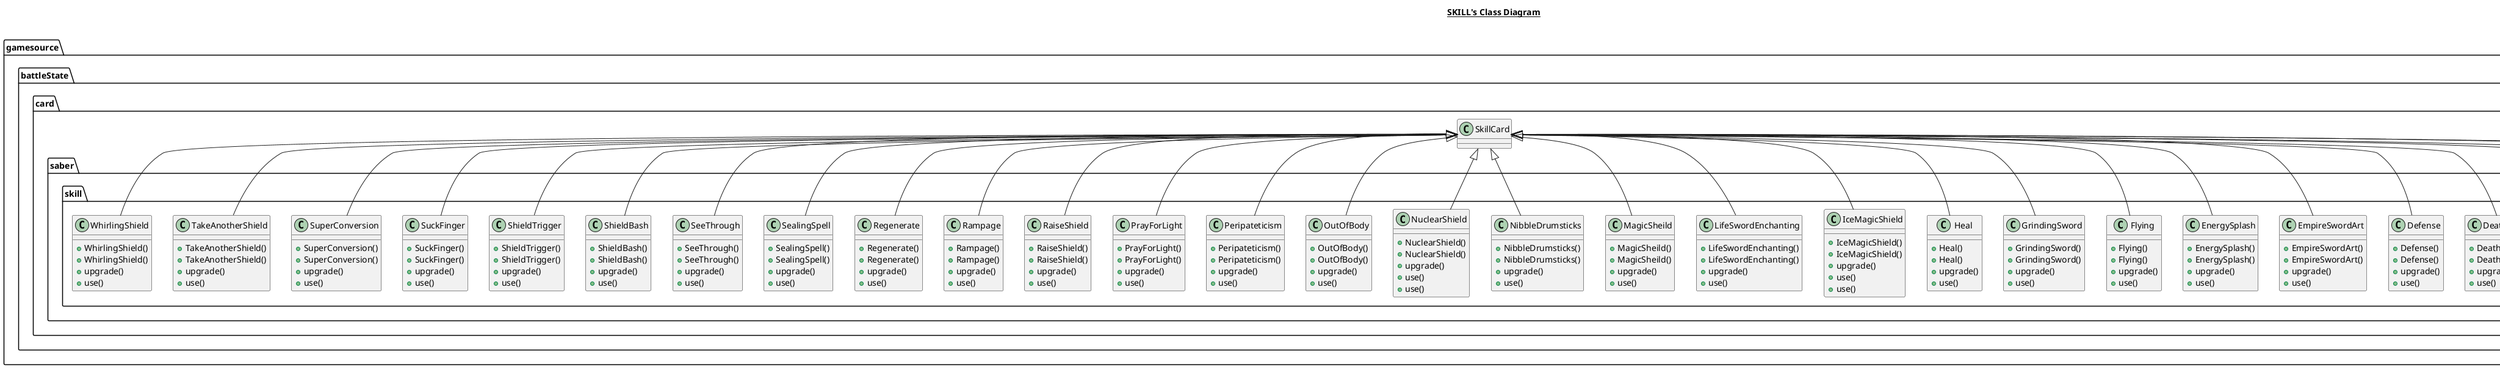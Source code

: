 @startuml

title __SKILL's Class Diagram__\n

  namespace gamesource {
    namespace battleState.card {
      namespace saber.skill {
        class gamesource.battleState.card.saber.skill.AccumulateEnergy {
            + AccumulateEnergy()
            + AccumulateEnergy()
            + upgrade()
            + use()
        }
      }
    }
  }
  

  namespace gamesource {
    namespace battleState.card {
      namespace saber.skill {
        class gamesource.battleState.card.saber.skill.Alleys {
            + Alleys()
            + Alleys()
            + upgrade()
            + use()
        }
      }
    }
  }
  

  namespace gamesource {
    namespace battleState.card {
      namespace saber.skill {
        class gamesource.battleState.card.saber.skill.CanyingShadow {
            + CanyingShadow()
            + CanyingShadow()
            + upgrade()
            + use()
        }
      }
    }
  }
  

  namespace gamesource {
    namespace battleState.card {
      namespace saber.skill {
        class gamesource.battleState.card.saber.skill.Charge {
            + Charge()
            + Charge()
            + upgrade()
            + use()
        }
      }
    }
  }
  

  namespace gamesource {
    namespace battleState.card {
      namespace saber.skill {
        class gamesource.battleState.card.saber.skill.DeathTogether {
            + DeathTogether()
            + DeathTogether()
            + upgrade()
            + use()
        }
      }
    }
  }
  

  namespace gamesource {
    namespace battleState.card {
      namespace saber.skill {
        class gamesource.battleState.card.saber.skill.Defense {
            + Defense()
            + Defense()
            + upgrade()
            + use()
        }
      }
    }
  }
  

  namespace gamesource {
    namespace battleState.card {
      namespace saber.skill {
        class gamesource.battleState.card.saber.skill.EmpireSwordArt {
            + EmpireSwordArt()
            + EmpireSwordArt()
            + upgrade()
            + use()
        }
      }
    }
  }
  

  namespace gamesource {
    namespace battleState.card {
      namespace saber.skill {
        class gamesource.battleState.card.saber.skill.EnergySplash {
            + EnergySplash()
            + EnergySplash()
            + upgrade()
            + use()
        }
      }
    }
  }
  

  namespace gamesource {
    namespace battleState.card {
      namespace saber.skill {
        class gamesource.battleState.card.saber.skill.Flying {
            + Flying()
            + Flying()
            + upgrade()
            + use()
        }
      }
    }
  }
  

  namespace gamesource {
    namespace battleState.card {
      namespace saber.skill {
        class gamesource.battleState.card.saber.skill.GrindingSword {
            + GrindingSword()
            + GrindingSword()
            + upgrade()
            + use()
        }
      }
    }
  }
  

  namespace gamesource {
    namespace battleState.card {
      namespace saber.skill {
        class gamesource.battleState.card.saber.skill.Heal {
            + Heal()
            + Heal()
            + upgrade()
            + use()
        }
      }
    }
  }
  

  namespace gamesource {
    namespace battleState.card {
      namespace saber.skill {
        class gamesource.battleState.card.saber.skill.IceMagicShield {
            + IceMagicShield()
            + IceMagicShield()
            + upgrade()
            + use()
            + use()
        }
      }
    }
  }
  

  namespace gamesource {
    namespace battleState.card {
      namespace saber.skill {
        class gamesource.battleState.card.saber.skill.LifeSwordEnchanting {
            + LifeSwordEnchanting()
            + LifeSwordEnchanting()
            + upgrade()
            + use()
        }
      }
    }
  }
  

  namespace gamesource {
    namespace battleState.card {
      namespace saber.skill {
        class gamesource.battleState.card.saber.skill.MagicSheild {
            + MagicSheild()
            + MagicSheild()
            + upgrade()
            + use()
        }
      }
    }
  }
  

  namespace gamesource {
    namespace battleState.card {
      namespace saber.skill {
        class gamesource.battleState.card.saber.skill.NibbleDrumsticks {
            + NibbleDrumsticks()
            + NibbleDrumsticks()
            + upgrade()
            + use()
        }
      }
    }
  }
  

  namespace gamesource {
    namespace battleState.card {
      namespace saber.skill {
        class gamesource.battleState.card.saber.skill.NuclearShield {
            + NuclearShield()
            + NuclearShield()
            + upgrade()
            + use()
            + use()
        }
      }
    }
  }
  

  namespace gamesource {
    namespace battleState.card {
      namespace saber.skill {
        class gamesource.battleState.card.saber.skill.OutOfBody {
            + OutOfBody()
            + OutOfBody()
            + upgrade()
            + use()
        }
      }
    }
  }
  

  namespace gamesource {
    namespace battleState.card {
      namespace saber.skill {
        class gamesource.battleState.card.saber.skill.Peripateticism {
            + Peripateticism()
            + Peripateticism()
            + upgrade()
            + use()
        }
      }
    }
  }
  

  namespace gamesource {
    namespace battleState.card {
      namespace saber.skill {
        class gamesource.battleState.card.saber.skill.PrayForLight {
            + PrayForLight()
            + PrayForLight()
            + upgrade()
            + use()
        }
      }
    }
  }
  

  namespace gamesource {
    namespace battleState.card {
      namespace saber.skill {
        class gamesource.battleState.card.saber.skill.RaiseShield {
            + RaiseShield()
            + RaiseShield()
            + upgrade()
            + use()
        }
      }
    }
  }
  

  namespace gamesource {
    namespace battleState.card {
      namespace saber.skill {
        class gamesource.battleState.card.saber.skill.Rampage {
            + Rampage()
            + Rampage()
            + upgrade()
            + use()
        }
      }
    }
  }
  

  namespace gamesource {
    namespace battleState.card {
      namespace saber.skill {
        class gamesource.battleState.card.saber.skill.Regenerate {
            + Regenerate()
            + Regenerate()
            + upgrade()
            + use()
        }
      }
    }
  }
  

  namespace gamesource {
    namespace battleState.card {
      namespace saber.skill {
        class gamesource.battleState.card.saber.skill.SealingSpell {
            + SealingSpell()
            + SealingSpell()
            + upgrade()
            + use()
        }
      }
    }
  }
  

  namespace gamesource {
    namespace battleState.card {
      namespace saber.skill {
        class gamesource.battleState.card.saber.skill.SeeThrough {
            + SeeThrough()
            + SeeThrough()
            + upgrade()
            + use()
        }
      }
    }
  }
  

  namespace gamesource {
    namespace battleState.card {
      namespace saber.skill {
        class gamesource.battleState.card.saber.skill.ShieldBash {
            + ShieldBash()
            + ShieldBash()
            + upgrade()
            + use()
        }
      }
    }
  }
  

  namespace gamesource {
    namespace battleState.card {
      namespace saber.skill {
        class gamesource.battleState.card.saber.skill.ShieldTrigger {
            + ShieldTrigger()
            + ShieldTrigger()
            + upgrade()
            + use()
        }
      }
    }
  }
  

  namespace gamesource {
    namespace battleState.card {
      namespace saber.skill {
        class gamesource.battleState.card.saber.skill.SuckFinger {
            + SuckFinger()
            + SuckFinger()
            + upgrade()
            + use()
        }
      }
    }
  }
  

  namespace gamesource {
    namespace battleState.card {
      namespace saber.skill {
        class gamesource.battleState.card.saber.skill.SuperConversion {
            + SuperConversion()
            + SuperConversion()
            + upgrade()
            + use()
        }
      }
    }
  }
  

  namespace gamesource {
    namespace battleState.card {
      namespace saber.skill {
        class gamesource.battleState.card.saber.skill.TakeAnotherShield {
            + TakeAnotherShield()
            + TakeAnotherShield()
            + upgrade()
            + use()
        }
      }
    }
  }
  

  namespace gamesource {
    namespace battleState.card {
      namespace saber.skill {
        class gamesource.battleState.card.saber.skill.WhirlingShield {
            + WhirlingShield()
            + WhirlingShield()
            + upgrade()
            + use()
        }
      }
    }
  }
  

  gamesource.battleState.card.saber.skill.AccumulateEnergy -up-|> gamesource.battleState.card.SkillCard
  gamesource.battleState.card.saber.skill.Alleys -up-|> gamesource.battleState.card.SkillCard
  gamesource.battleState.card.saber.skill.CanyingShadow -up-|> gamesource.battleState.card.SkillCard
  gamesource.battleState.card.saber.skill.Charge -up-|> gamesource.battleState.card.SkillCard
  gamesource.battleState.card.saber.skill.DeathTogether -up-|> gamesource.battleState.card.SkillCard
  gamesource.battleState.card.saber.skill.Defense -up-|> gamesource.battleState.card.SkillCard
  gamesource.battleState.card.saber.skill.EmpireSwordArt -up-|> gamesource.battleState.card.SkillCard
  gamesource.battleState.card.saber.skill.EnergySplash -up-|> gamesource.battleState.card.SkillCard
  gamesource.battleState.card.saber.skill.Flying -up-|> gamesource.battleState.card.SkillCard
  gamesource.battleState.card.saber.skill.GrindingSword -up-|> gamesource.battleState.card.SkillCard
  gamesource.battleState.card.saber.skill.Heal -up-|> gamesource.battleState.card.SkillCard
  gamesource.battleState.card.saber.skill.IceMagicShield -up-|> gamesource.battleState.card.SkillCard
  gamesource.battleState.card.saber.skill.LifeSwordEnchanting -up-|> gamesource.battleState.card.SkillCard
  gamesource.battleState.card.saber.skill.MagicSheild -up-|> gamesource.battleState.card.SkillCard
  gamesource.battleState.card.saber.skill.NibbleDrumsticks -up-|> gamesource.battleState.card.SkillCard
  gamesource.battleState.card.saber.skill.NuclearShield -up-|> gamesource.battleState.card.SkillCard
  gamesource.battleState.card.saber.skill.OutOfBody -up-|> gamesource.battleState.card.SkillCard
  gamesource.battleState.card.saber.skill.Peripateticism -up-|> gamesource.battleState.card.SkillCard
  gamesource.battleState.card.saber.skill.PrayForLight -up-|> gamesource.battleState.card.SkillCard
  gamesource.battleState.card.saber.skill.RaiseShield -up-|> gamesource.battleState.card.SkillCard
  gamesource.battleState.card.saber.skill.Rampage -up-|> gamesource.battleState.card.SkillCard
  gamesource.battleState.card.saber.skill.Regenerate -up-|> gamesource.battleState.card.SkillCard
  gamesource.battleState.card.saber.skill.SealingSpell -up-|> gamesource.battleState.card.SkillCard
  gamesource.battleState.card.saber.skill.SeeThrough -up-|> gamesource.battleState.card.SkillCard
  gamesource.battleState.card.saber.skill.ShieldBash -up-|> gamesource.battleState.card.SkillCard
  gamesource.battleState.card.saber.skill.ShieldTrigger -up-|> gamesource.battleState.card.SkillCard
  gamesource.battleState.card.saber.skill.SuckFinger -up-|> gamesource.battleState.card.SkillCard
  gamesource.battleState.card.saber.skill.SuperConversion -up-|> gamesource.battleState.card.SkillCard
  gamesource.battleState.card.saber.skill.TakeAnotherShield -up-|> gamesource.battleState.card.SkillCard
  gamesource.battleState.card.saber.skill.WhirlingShield -up-|> gamesource.battleState.card.SkillCard



@enduml
